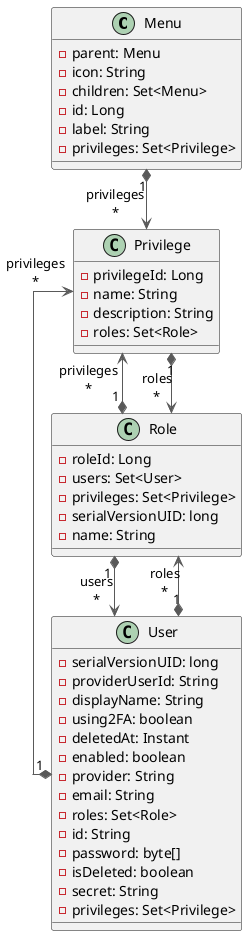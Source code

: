 @startuml
top to bottom direction
skinparam linetype ortho

class Menu {
  - parent: Menu
  - icon: String
  - children: Set<Menu>
  - id: Long
  - label: String
  - privileges: Set<Privilege>
}

class Role {
  - roleId: Long
  - users: Set<User>
  - privileges: Set<Privilege>
  - serialVersionUID: long
  - name: String
}

class User {
  - serialVersionUID: long
  - providerUserId: String
  - displayName: String
  - using2FA: boolean
  - deletedAt: Instant
  - enabled: boolean
  - provider: String
  - email: String
  - roles: Set<Role>
  - id: String
  - password: byte[]
  - isDeleted: boolean
  - secret: String
  - privileges: Set<Privilege>
}

class Privilege {
  - privilegeId: Long
  - name: String
  - description: String
  - roles: Set<Role>
}

Role "1" *-[#595959,plain]-> "users\n*" User
User "1" *-[#595959,plain]-> "roles\n*" Role
Role "1" *-[#595959,plain]-> "privileges\n*" Privilege
Privilege "1" *-[#595959,plain]-> "roles\n*" Role
User "1" *-[#595959,plain]-> "privileges\n*" Privilege
Menu "1" *-[#595959,plain]-> "privileges\n*" Privilege

@enduml